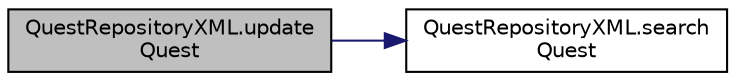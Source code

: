 digraph "QuestRepositoryXML.updateQuest"
{
  edge [fontname="Helvetica",fontsize="10",labelfontname="Helvetica",labelfontsize="10"];
  node [fontname="Helvetica",fontsize="10",shape=record];
  rankdir="LR";
  Node16 [label="QuestRepositoryXML.update\lQuest",height=0.2,width=0.4,color="black", fillcolor="grey75", style="filled", fontcolor="black"];
  Node16 -> Node17 [color="midnightblue",fontsize="10",style="solid",fontname="Helvetica"];
  Node17 [label="QuestRepositoryXML.search\lQuest",height=0.2,width=0.4,color="black", fillcolor="white", style="filled",URL="$class_quest_repository_x_m_l.html#a52d60e9f3287bc21de0c5fc7e5636916",tooltip="Searchs the quest. "];
}
